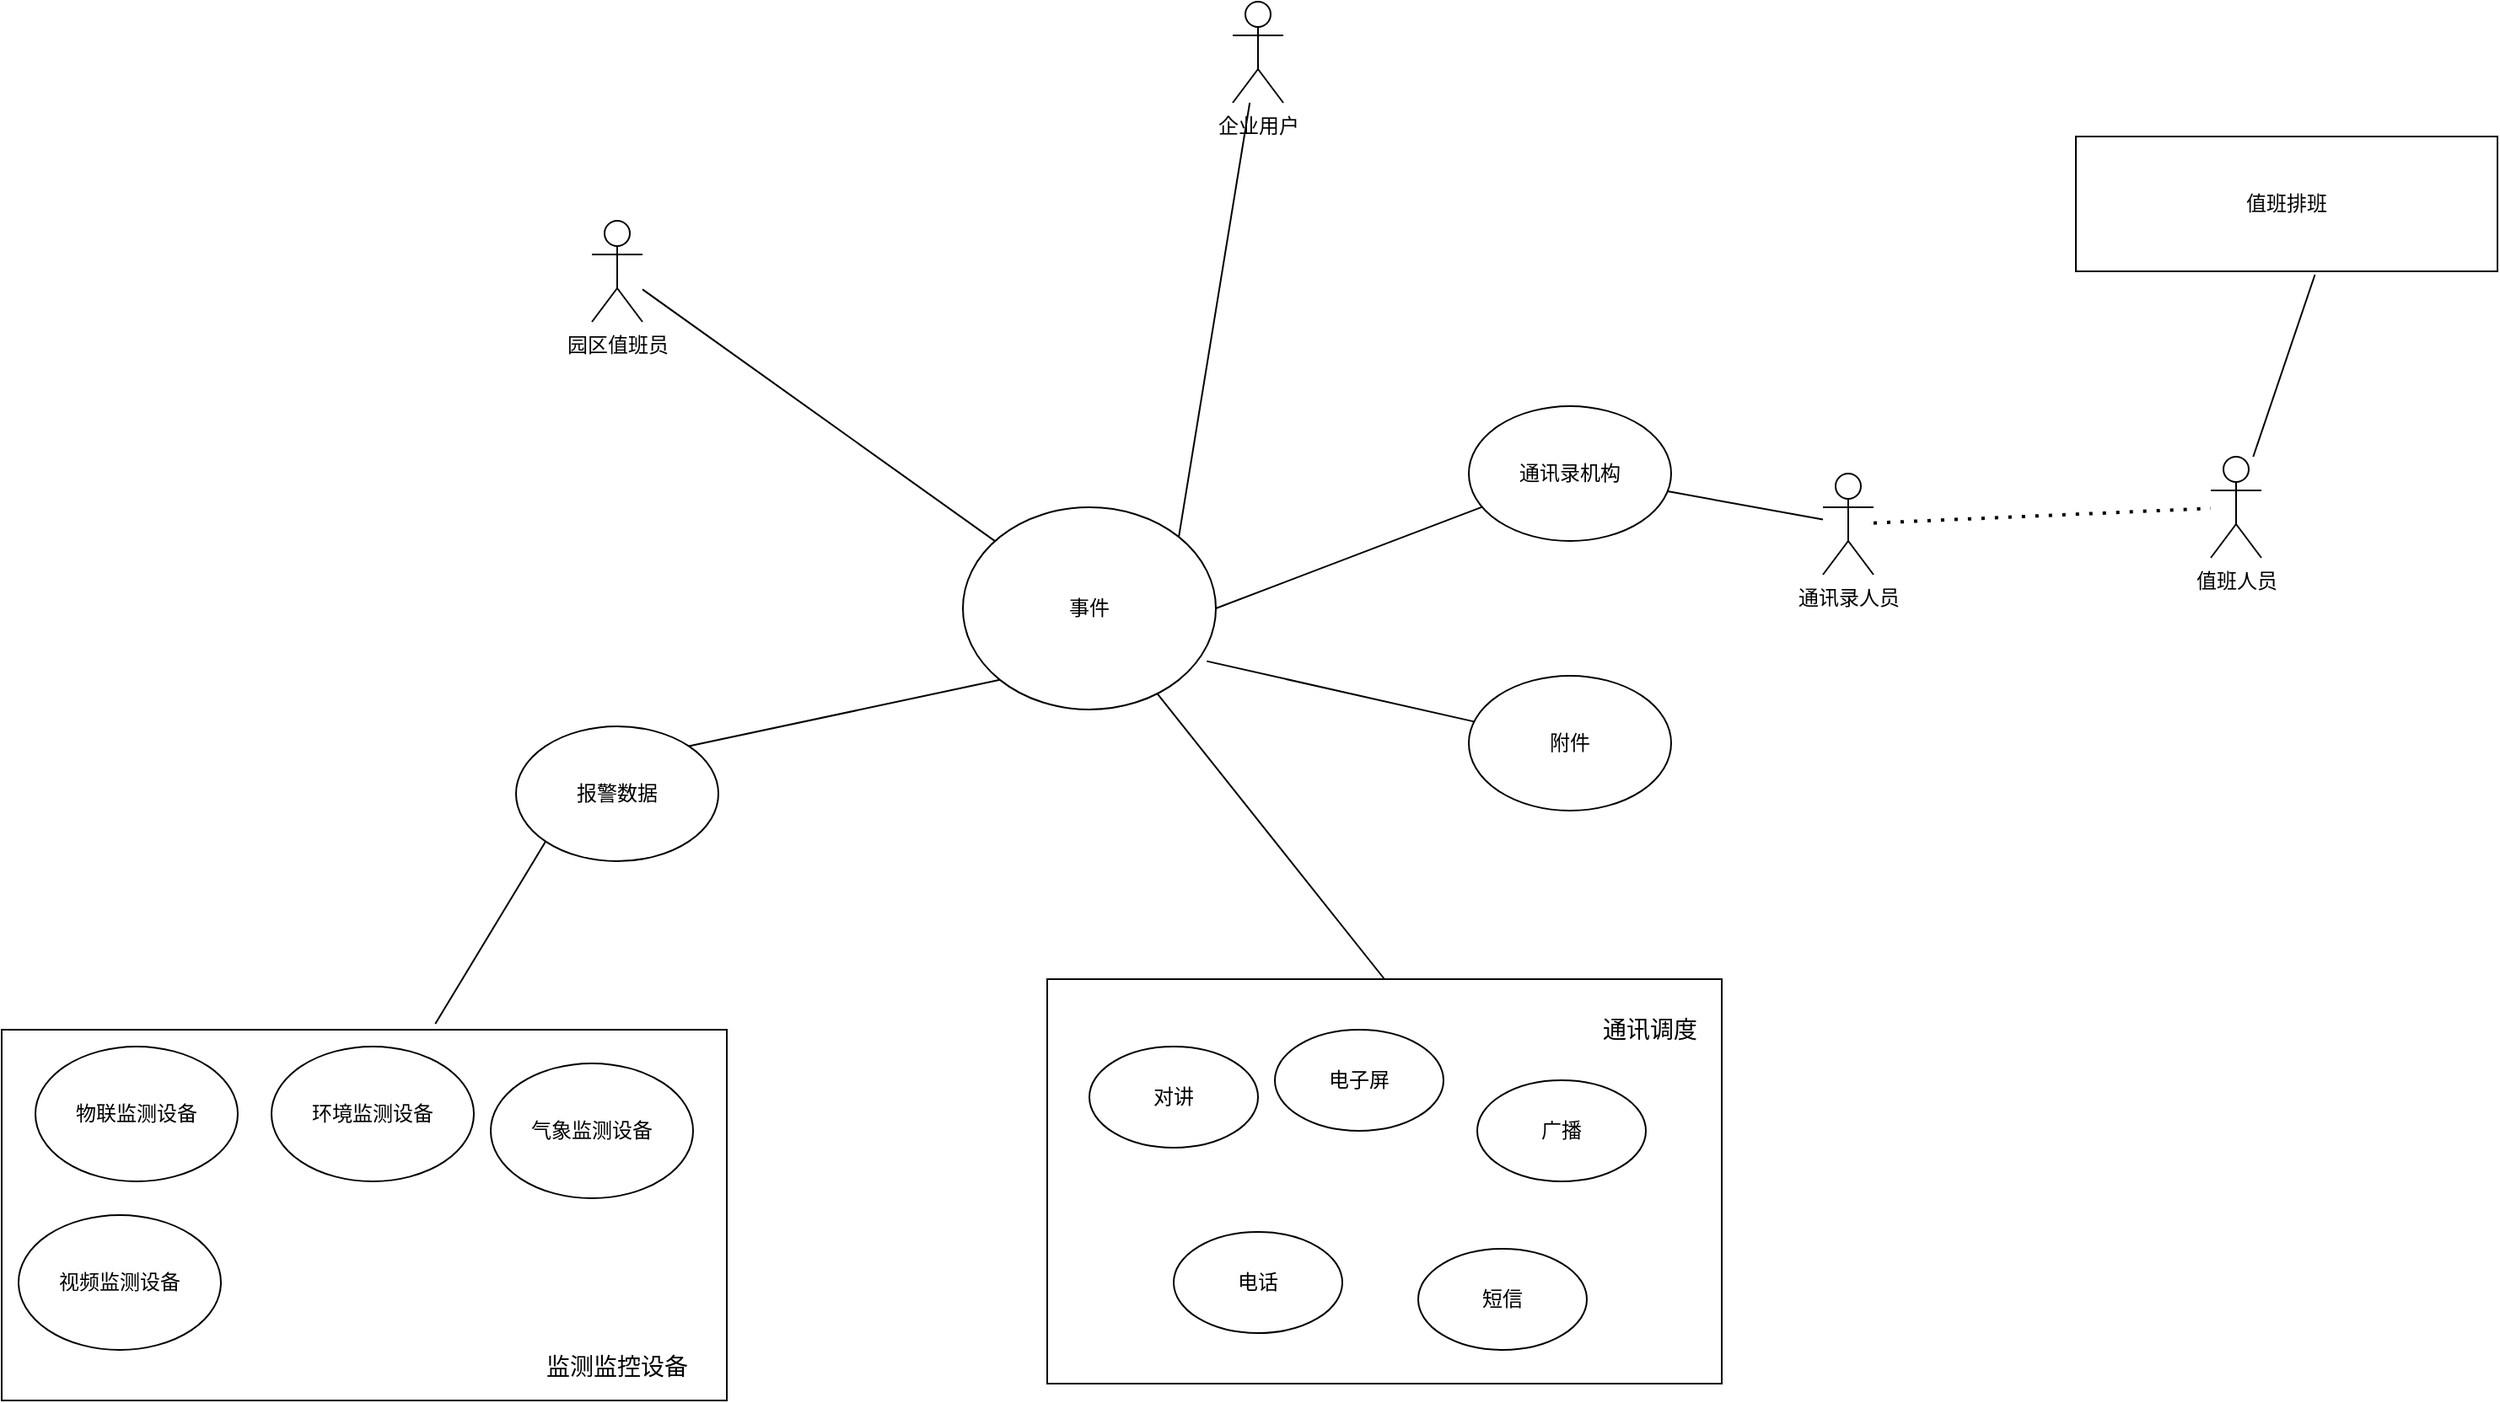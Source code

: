<mxfile version="14.0.3" type="github" pages="3">
  <diagram name="信息接报数据关联分析" id="42789a77-a242-8287-6e28-9cd8cfd52e62">
    <mxGraphModel dx="2773" dy="934" grid="1" gridSize="10" guides="1" tooltips="1" connect="1" arrows="1" fold="1" page="1" pageScale="1" pageWidth="1100" pageHeight="850" background="#ffffff" math="0" shadow="0">
      <root>
        <mxCell id="0" />
        <mxCell id="1" parent="0" />
        <mxCell id="m6W_akmNrxcxIRO573pG-1" value="事件" style="ellipse;whiteSpace=wrap;html=1;" vertex="1" parent="1">
          <mxGeometry x="320" y="390" width="150" height="120" as="geometry" />
        </mxCell>
        <mxCell id="m6W_akmNrxcxIRO573pG-3" value="通讯录机构" style="ellipse;whiteSpace=wrap;html=1;" vertex="1" parent="1">
          <mxGeometry x="620" y="330" width="120" height="80" as="geometry" />
        </mxCell>
        <mxCell id="m6W_akmNrxcxIRO573pG-4" value="" style="endArrow=none;html=1;" edge="1" parent="1" source="m6W_akmNrxcxIRO573pG-18" target="m6W_akmNrxcxIRO573pG-3">
          <mxGeometry width="50" height="50" relative="1" as="geometry">
            <mxPoint x="280" y="510" as="sourcePoint" />
            <mxPoint x="570" y="480" as="targetPoint" />
          </mxGeometry>
        </mxCell>
        <mxCell id="m6W_akmNrxcxIRO573pG-13" value="值班排班" style="rounded=0;whiteSpace=wrap;html=1;" vertex="1" parent="1">
          <mxGeometry x="980" y="170" width="250" height="80" as="geometry" />
        </mxCell>
        <mxCell id="m6W_akmNrxcxIRO573pG-14" value="" style="endArrow=none;html=1;entryX=0.567;entryY=1.025;entryDx=0;entryDy=0;entryPerimeter=0;" edge="1" parent="1" source="m6W_akmNrxcxIRO573pG-16" target="m6W_akmNrxcxIRO573pG-13">
          <mxGeometry width="50" height="50" relative="1" as="geometry">
            <mxPoint x="818.043" y="350.361" as="sourcePoint" />
            <mxPoint x="570" y="380" as="targetPoint" />
          </mxGeometry>
        </mxCell>
        <mxCell id="m6W_akmNrxcxIRO573pG-15" value="园区值班员" style="shape=umlActor;verticalLabelPosition=bottom;verticalAlign=top;html=1;outlineConnect=0;" vertex="1" parent="1">
          <mxGeometry x="100" y="220" width="30" height="60" as="geometry" />
        </mxCell>
        <mxCell id="m6W_akmNrxcxIRO573pG-16" value="值班人员" style="shape=umlActor;verticalLabelPosition=bottom;verticalAlign=top;html=1;outlineConnect=0;" vertex="1" parent="1">
          <mxGeometry x="1060" y="360" width="30" height="60" as="geometry" />
        </mxCell>
        <mxCell id="m6W_akmNrxcxIRO573pG-17" value="" style="endArrow=none;dashed=1;html=1;dashPattern=1 3;strokeWidth=2;fontSize=14;" edge="1" parent="1" source="m6W_akmNrxcxIRO573pG-18" target="m6W_akmNrxcxIRO573pG-16">
          <mxGeometry width="50" height="50" relative="1" as="geometry">
            <mxPoint x="403.96" y="502" as="sourcePoint" />
            <mxPoint x="570" y="380" as="targetPoint" />
          </mxGeometry>
        </mxCell>
        <mxCell id="m6W_akmNrxcxIRO573pG-18" value="通讯录人员" style="shape=umlActor;verticalLabelPosition=bottom;verticalAlign=top;html=1;outlineConnect=0;" vertex="1" parent="1">
          <mxGeometry x="830" y="370" width="30" height="60" as="geometry" />
        </mxCell>
        <mxCell id="PugX-05pWGuCXVaaNZpQ-1" value="企业用户" style="shape=umlActor;verticalLabelPosition=bottom;verticalAlign=top;html=1;outlineConnect=0;" vertex="1" parent="1">
          <mxGeometry x="480" y="90" width="30" height="60" as="geometry" />
        </mxCell>
        <mxCell id="PugX-05pWGuCXVaaNZpQ-2" value="" style="endArrow=none;html=1;" edge="1" parent="1" source="m6W_akmNrxcxIRO573pG-1" target="m6W_akmNrxcxIRO573pG-15">
          <mxGeometry width="50" height="50" relative="1" as="geometry">
            <mxPoint x="520" y="330" as="sourcePoint" />
            <mxPoint x="570" y="280" as="targetPoint" />
          </mxGeometry>
        </mxCell>
        <mxCell id="PugX-05pWGuCXVaaNZpQ-3" value="" style="endArrow=none;html=1;exitX=1;exitY=0;exitDx=0;exitDy=0;" edge="1" parent="1" source="m6W_akmNrxcxIRO573pG-1" target="PugX-05pWGuCXVaaNZpQ-1">
          <mxGeometry width="50" height="50" relative="1" as="geometry">
            <mxPoint x="520" y="330" as="sourcePoint" />
            <mxPoint x="570" y="280" as="targetPoint" />
          </mxGeometry>
        </mxCell>
        <mxCell id="xcVkql0uX_FVAlT3NxzD-1" value="" style="endArrow=none;html=1;exitX=0.5;exitY=0;exitDx=0;exitDy=0;" edge="1" parent="1" source="m6W_akmNrxcxIRO573pG-9" target="m6W_akmNrxcxIRO573pG-1">
          <mxGeometry width="50" height="50" relative="1" as="geometry">
            <mxPoint x="520" y="430" as="sourcePoint" />
            <mxPoint x="570" y="380" as="targetPoint" />
          </mxGeometry>
        </mxCell>
        <mxCell id="xcVkql0uX_FVAlT3NxzD-9" value="" style="endArrow=none;html=1;exitX=1;exitY=0.5;exitDx=0;exitDy=0;" edge="1" parent="1" source="m6W_akmNrxcxIRO573pG-1" target="m6W_akmNrxcxIRO573pG-3">
          <mxGeometry width="50" height="50" relative="1" as="geometry">
            <mxPoint x="520" y="480" as="sourcePoint" />
            <mxPoint x="621.15" y="406.82" as="targetPoint" />
          </mxGeometry>
        </mxCell>
        <mxCell id="xcVkql0uX_FVAlT3NxzD-20" value="" style="group" vertex="1" connectable="0" parent="1">
          <mxGeometry x="370" y="670" width="400" height="240" as="geometry" />
        </mxCell>
        <mxCell id="m6W_akmNrxcxIRO573pG-9" value="" style="rounded=0;whiteSpace=wrap;html=1;" vertex="1" parent="xcVkql0uX_FVAlT3NxzD-20">
          <mxGeometry width="400" height="240" as="geometry" />
        </mxCell>
        <mxCell id="m6W_akmNrxcxIRO573pG-10" value="电话" style="ellipse;whiteSpace=wrap;html=1;" vertex="1" parent="xcVkql0uX_FVAlT3NxzD-20">
          <mxGeometry x="75" y="150" width="100" height="60" as="geometry" />
        </mxCell>
        <mxCell id="m6W_akmNrxcxIRO573pG-20" value="对讲" style="ellipse;whiteSpace=wrap;html=1;" vertex="1" parent="xcVkql0uX_FVAlT3NxzD-20">
          <mxGeometry x="25" y="40" width="100" height="60" as="geometry" />
        </mxCell>
        <mxCell id="m6W_akmNrxcxIRO573pG-22" value="广播" style="ellipse;whiteSpace=wrap;html=1;" vertex="1" parent="xcVkql0uX_FVAlT3NxzD-20">
          <mxGeometry x="255" y="60" width="100" height="60" as="geometry" />
        </mxCell>
        <mxCell id="m6W_akmNrxcxIRO573pG-23" value="电子屏" style="ellipse;whiteSpace=wrap;html=1;" vertex="1" parent="xcVkql0uX_FVAlT3NxzD-20">
          <mxGeometry x="135" y="30" width="100" height="60" as="geometry" />
        </mxCell>
        <mxCell id="m6W_akmNrxcxIRO573pG-7" value="短信" style="ellipse;whiteSpace=wrap;html=1;" vertex="1" parent="xcVkql0uX_FVAlT3NxzD-20">
          <mxGeometry x="220" y="160" width="100" height="60" as="geometry" />
        </mxCell>
        <mxCell id="xcVkql0uX_FVAlT3NxzD-12" value="通讯调度" style="text;html=1;strokeColor=none;fillColor=none;align=center;verticalAlign=middle;whiteSpace=wrap;rounded=0;fontSize=14;" vertex="1" parent="xcVkql0uX_FVAlT3NxzD-20">
          <mxGeometry x="320" y="20" width="75" height="20" as="geometry" />
        </mxCell>
        <mxCell id="xcVkql0uX_FVAlT3NxzD-21" value="" style="group" vertex="1" connectable="0" parent="1">
          <mxGeometry x="-250" y="700" width="430" height="220" as="geometry" />
        </mxCell>
        <mxCell id="m6W_akmNrxcxIRO573pG-21" value="" style="rounded=0;whiteSpace=wrap;html=1;" vertex="1" parent="xcVkql0uX_FVAlT3NxzD-21">
          <mxGeometry width="430" height="220" as="geometry" />
        </mxCell>
        <mxCell id="xcVkql0uX_FVAlT3NxzD-14" value="物联监测设备" style="ellipse;whiteSpace=wrap;html=1;" vertex="1" parent="xcVkql0uX_FVAlT3NxzD-21">
          <mxGeometry x="20" y="10" width="120" height="80" as="geometry" />
        </mxCell>
        <mxCell id="xcVkql0uX_FVAlT3NxzD-15" value="环境监测设备" style="ellipse;whiteSpace=wrap;html=1;" vertex="1" parent="xcVkql0uX_FVAlT3NxzD-21">
          <mxGeometry x="160" y="10" width="120" height="80" as="geometry" />
        </mxCell>
        <mxCell id="xcVkql0uX_FVAlT3NxzD-16" value="气象监测设备" style="ellipse;whiteSpace=wrap;html=1;" vertex="1" parent="xcVkql0uX_FVAlT3NxzD-21">
          <mxGeometry x="290" y="20" width="120" height="80" as="geometry" />
        </mxCell>
        <mxCell id="xcVkql0uX_FVAlT3NxzD-17" value="视频监测设备" style="ellipse;whiteSpace=wrap;html=1;" vertex="1" parent="xcVkql0uX_FVAlT3NxzD-21">
          <mxGeometry x="10" y="110" width="120" height="80" as="geometry" />
        </mxCell>
        <mxCell id="xcVkql0uX_FVAlT3NxzD-18" value="监测监控设备" style="text;html=1;strokeColor=none;fillColor=none;align=center;verticalAlign=middle;whiteSpace=wrap;rounded=0;fontSize=14;" vertex="1" parent="xcVkql0uX_FVAlT3NxzD-21">
          <mxGeometry x="320" y="190" width="90" height="20" as="geometry" />
        </mxCell>
        <mxCell id="xcVkql0uX_FVAlT3NxzD-28" value="报警数据" style="ellipse;whiteSpace=wrap;html=1;" vertex="1" parent="1">
          <mxGeometry x="55" y="520" width="120" height="80" as="geometry" />
        </mxCell>
        <mxCell id="xcVkql0uX_FVAlT3NxzD-29" value="" style="endArrow=none;html=1;fontSize=14;entryX=0.598;entryY=-0.016;entryDx=0;entryDy=0;entryPerimeter=0;exitX=0;exitY=1;exitDx=0;exitDy=0;" edge="1" parent="1" source="xcVkql0uX_FVAlT3NxzD-28" target="m6W_akmNrxcxIRO573pG-21">
          <mxGeometry width="50" height="50" relative="1" as="geometry">
            <mxPoint x="370" y="580" as="sourcePoint" />
            <mxPoint x="420" y="530" as="targetPoint" />
          </mxGeometry>
        </mxCell>
        <mxCell id="xcVkql0uX_FVAlT3NxzD-30" value="" style="endArrow=none;html=1;fontSize=14;entryX=0;entryY=1;entryDx=0;entryDy=0;exitX=1;exitY=0;exitDx=0;exitDy=0;" edge="1" parent="1" source="xcVkql0uX_FVAlT3NxzD-28" target="m6W_akmNrxcxIRO573pG-1">
          <mxGeometry width="50" height="50" relative="1" as="geometry">
            <mxPoint x="370" y="580" as="sourcePoint" />
            <mxPoint x="420" y="530" as="targetPoint" />
          </mxGeometry>
        </mxCell>
        <mxCell id="xcVkql0uX_FVAlT3NxzD-31" value="附件" style="ellipse;whiteSpace=wrap;html=1;" vertex="1" parent="1">
          <mxGeometry x="620" y="490" width="120" height="80" as="geometry" />
        </mxCell>
        <mxCell id="xcVkql0uX_FVAlT3NxzD-32" value="" style="endArrow=none;html=1;fontSize=14;exitX=0.964;exitY=0.761;exitDx=0;exitDy=0;exitPerimeter=0;" edge="1" parent="1" source="m6W_akmNrxcxIRO573pG-1" target="xcVkql0uX_FVAlT3NxzD-31">
          <mxGeometry width="50" height="50" relative="1" as="geometry">
            <mxPoint x="480" y="550" as="sourcePoint" />
            <mxPoint x="530" y="500" as="targetPoint" />
          </mxGeometry>
        </mxCell>
      </root>
    </mxGraphModel>
  </diagram>
  <diagram id="UVGYllBlPcOeWwC-kr5D" name="通讯调度数据关联分析">
    <mxGraphModel dx="1422" dy="794" grid="1" gridSize="10" guides="1" tooltips="1" connect="1" arrows="1" fold="1" page="1" pageScale="1" pageWidth="827" pageHeight="1169" math="0" shadow="0">
      <root>
        <mxCell id="KPOs2DwXPKQ_PDyjPx_k-0" />
        <mxCell id="KPOs2DwXPKQ_PDyjPx_k-1" parent="KPOs2DwXPKQ_PDyjPx_k-0" />
      </root>
    </mxGraphModel>
  </diagram>
  <diagram id="D9fiJOjQeAQuoWLN4mZ7" name="值班排班数据关联分析">
    <mxGraphModel dx="1422" dy="794" grid="1" gridSize="10" guides="1" tooltips="1" connect="1" arrows="1" fold="1" page="1" pageScale="1" pageWidth="827" pageHeight="1169" math="0" shadow="0">
      <root>
        <mxCell id="o3D5ZSkbc4O87paa4qiE-0" />
        <mxCell id="o3D5ZSkbc4O87paa4qiE-1" parent="o3D5ZSkbc4O87paa4qiE-0" />
      </root>
    </mxGraphModel>
  </diagram>
</mxfile>

